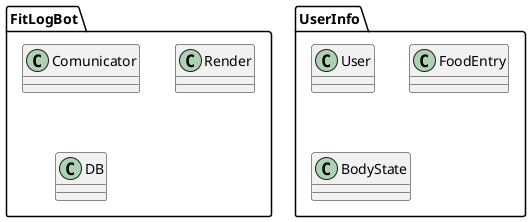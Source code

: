 @startuml Arch

package FitLogBot as FL {}

class FL.Comunicator {}

class FL.Render {}

class FL.DB {}

package UserInfo as UI {}

class UI.User {}

class UI.FoodEntry {}

class UI.BodyState {}

@enduml
